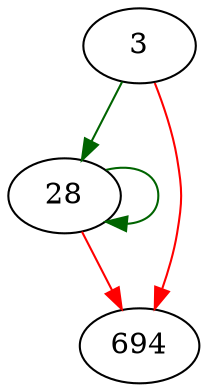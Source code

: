 strict digraph "md5_process_block" {
	// Node definitions.
	3 [entry=true];
	28;
	694;

	// Edge definitions.
	3 -> 28 [
		color=darkgreen
		cond=true
	];
	3 -> 694 [
		color=red
		cond=false
	];
	28 -> 28 [
		color=darkgreen
		cond=true
	];
	28 -> 694 [
		color=red
		cond=false
	];
}